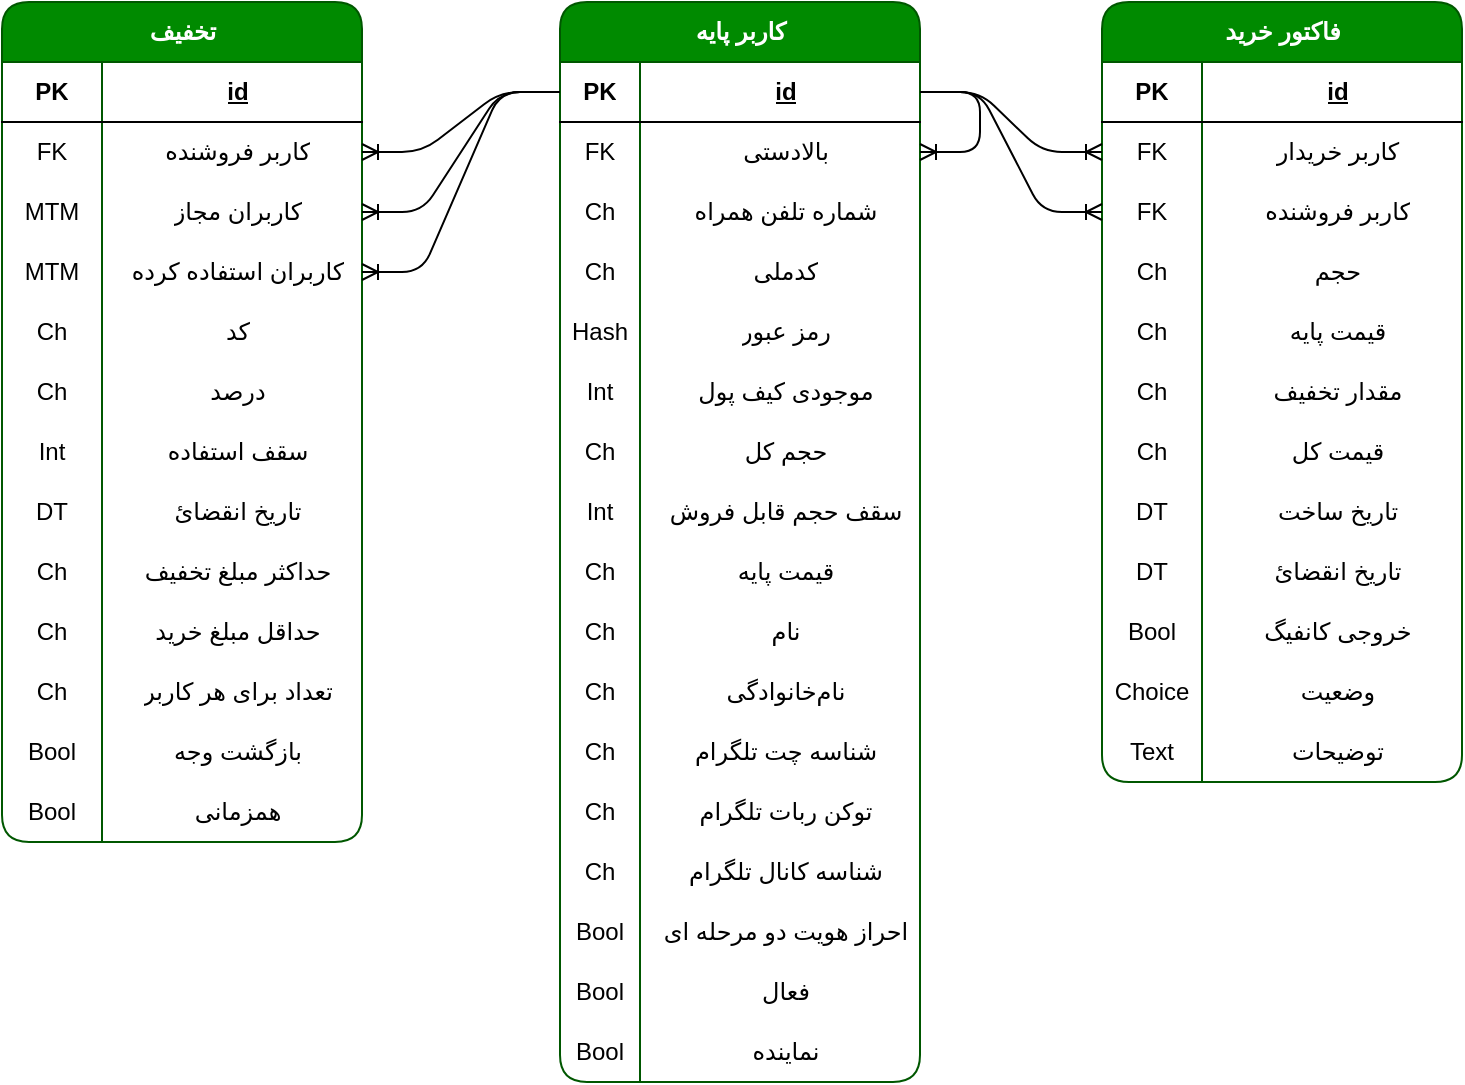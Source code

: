 <mxfile version="28.0.7">
  <diagram name="Page-1" id="xzFV79F4zB2x8VeSr9v8">
    <mxGraphModel dx="1426" dy="635" grid="1" gridSize="10" guides="1" tooltips="1" connect="1" arrows="1" fold="1" page="0" pageScale="1" pageWidth="827" pageHeight="1169" math="0" shadow="0">
      <root>
        <mxCell id="0" />
        <mxCell id="1" parent="0" />
        <mxCell id="6deg_MOWujxzGPfDcWwe-1" value="کاربر پایه" style="shape=table;startSize=30;container=1;collapsible=1;childLayout=tableLayout;fixedRows=1;rowLines=0;fontStyle=1;align=center;resizeLast=1;html=1;rounded=1;fillColor=#008a00;fontColor=#ffffff;strokeColor=#005700;swimlaneFillColor=default;" parent="1" vertex="1">
          <mxGeometry x="79" y="50" width="180" height="540" as="geometry" />
        </mxCell>
        <mxCell id="6deg_MOWujxzGPfDcWwe-2" value="" style="shape=tableRow;horizontal=0;startSize=0;swimlaneHead=0;swimlaneBody=0;fillColor=none;collapsible=0;dropTarget=0;points=[[0,0.5],[1,0.5]];portConstraint=eastwest;top=0;left=0;right=0;bottom=1;swimlaneFillColor=default;" parent="6deg_MOWujxzGPfDcWwe-1" vertex="1">
          <mxGeometry y="30" width="180" height="30" as="geometry" />
        </mxCell>
        <mxCell id="6deg_MOWujxzGPfDcWwe-3" value="PK" style="shape=partialRectangle;connectable=0;fillColor=none;top=0;left=0;bottom=0;right=0;fontStyle=1;overflow=hidden;whiteSpace=wrap;html=1;swimlaneFillColor=default;" parent="6deg_MOWujxzGPfDcWwe-2" vertex="1">
          <mxGeometry width="40" height="30" as="geometry">
            <mxRectangle width="40" height="30" as="alternateBounds" />
          </mxGeometry>
        </mxCell>
        <mxCell id="6deg_MOWujxzGPfDcWwe-4" value="id" style="shape=partialRectangle;connectable=0;fillColor=none;top=0;left=0;bottom=0;right=0;align=center;spacingLeft=6;fontStyle=5;overflow=hidden;whiteSpace=wrap;html=1;swimlaneFillColor=default;" parent="6deg_MOWujxzGPfDcWwe-2" vertex="1">
          <mxGeometry x="40" width="140" height="30" as="geometry">
            <mxRectangle width="140" height="30" as="alternateBounds" />
          </mxGeometry>
        </mxCell>
        <mxCell id="YhG-gfFXXCtol52dX9Sa-54" style="shape=tableRow;horizontal=0;startSize=0;swimlaneHead=0;swimlaneBody=0;fillColor=none;collapsible=0;dropTarget=0;points=[[0,0.5],[1,0.5]];portConstraint=eastwest;top=0;left=0;right=0;bottom=0;swimlaneFillColor=default;" vertex="1" parent="6deg_MOWujxzGPfDcWwe-1">
          <mxGeometry y="60" width="180" height="30" as="geometry" />
        </mxCell>
        <mxCell id="YhG-gfFXXCtol52dX9Sa-55" value="FK" style="shape=partialRectangle;connectable=0;fillColor=none;top=0;left=0;bottom=0;right=0;editable=1;overflow=hidden;whiteSpace=wrap;html=1;swimlaneFillColor=default;" vertex="1" parent="YhG-gfFXXCtol52dX9Sa-54">
          <mxGeometry width="40" height="30" as="geometry">
            <mxRectangle width="40" height="30" as="alternateBounds" />
          </mxGeometry>
        </mxCell>
        <mxCell id="YhG-gfFXXCtol52dX9Sa-56" value="بالادستی" style="shape=partialRectangle;connectable=0;fillColor=none;top=0;left=0;bottom=0;right=0;align=center;spacingLeft=6;overflow=hidden;whiteSpace=wrap;html=1;swimlaneFillColor=default;" vertex="1" parent="YhG-gfFXXCtol52dX9Sa-54">
          <mxGeometry x="40" width="140" height="30" as="geometry">
            <mxRectangle width="140" height="30" as="alternateBounds" />
          </mxGeometry>
        </mxCell>
        <mxCell id="6deg_MOWujxzGPfDcWwe-5" value="" style="shape=tableRow;horizontal=0;startSize=0;swimlaneHead=0;swimlaneBody=0;fillColor=none;collapsible=0;dropTarget=0;points=[[0,0.5],[1,0.5]];portConstraint=eastwest;top=0;left=0;right=0;bottom=0;swimlaneFillColor=default;" parent="6deg_MOWujxzGPfDcWwe-1" vertex="1">
          <mxGeometry y="90" width="180" height="30" as="geometry" />
        </mxCell>
        <mxCell id="6deg_MOWujxzGPfDcWwe-6" value="Ch" style="shape=partialRectangle;connectable=0;fillColor=none;top=0;left=0;bottom=0;right=0;editable=1;overflow=hidden;whiteSpace=wrap;html=1;swimlaneFillColor=default;" parent="6deg_MOWujxzGPfDcWwe-5" vertex="1">
          <mxGeometry width="40" height="30" as="geometry">
            <mxRectangle width="40" height="30" as="alternateBounds" />
          </mxGeometry>
        </mxCell>
        <mxCell id="6deg_MOWujxzGPfDcWwe-7" value="شماره تلفن همراه" style="shape=partialRectangle;connectable=0;fillColor=none;top=0;left=0;bottom=0;right=0;align=center;spacingLeft=6;overflow=hidden;whiteSpace=wrap;html=1;swimlaneFillColor=default;" parent="6deg_MOWujxzGPfDcWwe-5" vertex="1">
          <mxGeometry x="40" width="140" height="30" as="geometry">
            <mxRectangle width="140" height="30" as="alternateBounds" />
          </mxGeometry>
        </mxCell>
        <mxCell id="YhG-gfFXXCtol52dX9Sa-1" style="shape=tableRow;horizontal=0;startSize=0;swimlaneHead=0;swimlaneBody=0;fillColor=none;collapsible=0;dropTarget=0;points=[[0,0.5],[1,0.5]];portConstraint=eastwest;top=0;left=0;right=0;bottom=0;swimlaneFillColor=default;" vertex="1" parent="6deg_MOWujxzGPfDcWwe-1">
          <mxGeometry y="120" width="180" height="30" as="geometry" />
        </mxCell>
        <mxCell id="YhG-gfFXXCtol52dX9Sa-2" value="Ch" style="shape=partialRectangle;connectable=0;fillColor=none;top=0;left=0;bottom=0;right=0;editable=1;overflow=hidden;whiteSpace=wrap;html=1;swimlaneFillColor=default;" vertex="1" parent="YhG-gfFXXCtol52dX9Sa-1">
          <mxGeometry width="40" height="30" as="geometry">
            <mxRectangle width="40" height="30" as="alternateBounds" />
          </mxGeometry>
        </mxCell>
        <mxCell id="YhG-gfFXXCtol52dX9Sa-3" value="کدملی" style="shape=partialRectangle;connectable=0;fillColor=none;top=0;left=0;bottom=0;right=0;align=center;spacingLeft=6;overflow=hidden;whiteSpace=wrap;html=1;swimlaneFillColor=default;" vertex="1" parent="YhG-gfFXXCtol52dX9Sa-1">
          <mxGeometry x="40" width="140" height="30" as="geometry">
            <mxRectangle width="140" height="30" as="alternateBounds" />
          </mxGeometry>
        </mxCell>
        <mxCell id="6deg_MOWujxzGPfDcWwe-14" style="shape=tableRow;horizontal=0;startSize=0;swimlaneHead=0;swimlaneBody=0;fillColor=none;collapsible=0;dropTarget=0;points=[[0,0.5],[1,0.5]];portConstraint=eastwest;top=0;left=0;right=0;bottom=0;swimlaneFillColor=default;" parent="6deg_MOWujxzGPfDcWwe-1" vertex="1">
          <mxGeometry y="150" width="180" height="30" as="geometry" />
        </mxCell>
        <mxCell id="6deg_MOWujxzGPfDcWwe-15" value="Hash" style="shape=partialRectangle;connectable=0;fillColor=none;top=0;left=0;bottom=0;right=0;editable=1;overflow=hidden;whiteSpace=wrap;html=1;swimlaneFillColor=default;" parent="6deg_MOWujxzGPfDcWwe-14" vertex="1">
          <mxGeometry width="40" height="30" as="geometry">
            <mxRectangle width="40" height="30" as="alternateBounds" />
          </mxGeometry>
        </mxCell>
        <mxCell id="6deg_MOWujxzGPfDcWwe-16" value="رمز عبور" style="shape=partialRectangle;connectable=0;fillColor=none;top=0;left=0;bottom=0;right=0;align=center;spacingLeft=6;overflow=hidden;whiteSpace=wrap;html=1;swimlaneFillColor=default;" parent="6deg_MOWujxzGPfDcWwe-14" vertex="1">
          <mxGeometry x="40" width="140" height="30" as="geometry">
            <mxRectangle width="140" height="30" as="alternateBounds" />
          </mxGeometry>
        </mxCell>
        <mxCell id="YhG-gfFXXCtol52dX9Sa-67" style="shape=tableRow;horizontal=0;startSize=0;swimlaneHead=0;swimlaneBody=0;fillColor=none;collapsible=0;dropTarget=0;points=[[0,0.5],[1,0.5]];portConstraint=eastwest;top=0;left=0;right=0;bottom=0;swimlaneFillColor=default;" vertex="1" parent="6deg_MOWujxzGPfDcWwe-1">
          <mxGeometry y="180" width="180" height="30" as="geometry" />
        </mxCell>
        <mxCell id="YhG-gfFXXCtol52dX9Sa-68" value="Int" style="shape=partialRectangle;connectable=0;fillColor=none;top=0;left=0;bottom=0;right=0;editable=1;overflow=hidden;whiteSpace=wrap;html=1;swimlaneFillColor=default;" vertex="1" parent="YhG-gfFXXCtol52dX9Sa-67">
          <mxGeometry width="40" height="30" as="geometry">
            <mxRectangle width="40" height="30" as="alternateBounds" />
          </mxGeometry>
        </mxCell>
        <mxCell id="YhG-gfFXXCtol52dX9Sa-69" value="موجودی کیف پول" style="shape=partialRectangle;connectable=0;fillColor=none;top=0;left=0;bottom=0;right=0;align=center;spacingLeft=6;overflow=hidden;whiteSpace=wrap;html=1;swimlaneFillColor=default;" vertex="1" parent="YhG-gfFXXCtol52dX9Sa-67">
          <mxGeometry x="40" width="140" height="30" as="geometry">
            <mxRectangle width="140" height="30" as="alternateBounds" />
          </mxGeometry>
        </mxCell>
        <mxCell id="6deg_MOWujxzGPfDcWwe-17" style="shape=tableRow;horizontal=0;startSize=0;swimlaneHead=0;swimlaneBody=0;fillColor=none;collapsible=0;dropTarget=0;points=[[0,0.5],[1,0.5]];portConstraint=eastwest;top=0;left=0;right=0;bottom=0;swimlaneFillColor=default;" parent="6deg_MOWujxzGPfDcWwe-1" vertex="1">
          <mxGeometry y="210" width="180" height="30" as="geometry" />
        </mxCell>
        <mxCell id="6deg_MOWujxzGPfDcWwe-18" value="Ch" style="shape=partialRectangle;connectable=0;fillColor=none;top=0;left=0;bottom=0;right=0;editable=1;overflow=hidden;whiteSpace=wrap;html=1;swimlaneFillColor=default;" parent="6deg_MOWujxzGPfDcWwe-17" vertex="1">
          <mxGeometry width="40" height="30" as="geometry">
            <mxRectangle width="40" height="30" as="alternateBounds" />
          </mxGeometry>
        </mxCell>
        <mxCell id="6deg_MOWujxzGPfDcWwe-19" value="حجم کل" style="shape=partialRectangle;connectable=0;fillColor=none;top=0;left=0;bottom=0;right=0;align=center;spacingLeft=6;overflow=hidden;whiteSpace=wrap;html=1;swimlaneFillColor=default;" parent="6deg_MOWujxzGPfDcWwe-17" vertex="1">
          <mxGeometry x="40" width="140" height="30" as="geometry">
            <mxRectangle width="140" height="30" as="alternateBounds" />
          </mxGeometry>
        </mxCell>
        <mxCell id="6deg_MOWujxzGPfDcWwe-48" style="shape=tableRow;horizontal=0;startSize=0;swimlaneHead=0;swimlaneBody=0;fillColor=none;collapsible=0;dropTarget=0;points=[[0,0.5],[1,0.5]];portConstraint=eastwest;top=0;left=0;right=0;bottom=0;swimlaneFillColor=default;" parent="6deg_MOWujxzGPfDcWwe-1" vertex="1">
          <mxGeometry y="240" width="180" height="30" as="geometry" />
        </mxCell>
        <mxCell id="6deg_MOWujxzGPfDcWwe-49" value="Int" style="shape=partialRectangle;connectable=0;fillColor=none;top=0;left=0;bottom=0;right=0;editable=1;overflow=hidden;whiteSpace=wrap;html=1;swimlaneFillColor=default;" parent="6deg_MOWujxzGPfDcWwe-48" vertex="1">
          <mxGeometry width="40" height="30" as="geometry">
            <mxRectangle width="40" height="30" as="alternateBounds" />
          </mxGeometry>
        </mxCell>
        <mxCell id="6deg_MOWujxzGPfDcWwe-50" value="سقف حجم قابل فروش" style="shape=partialRectangle;connectable=0;fillColor=none;top=0;left=0;bottom=0;right=0;align=center;spacingLeft=6;overflow=hidden;whiteSpace=wrap;html=1;swimlaneFillColor=default;" parent="6deg_MOWujxzGPfDcWwe-48" vertex="1">
          <mxGeometry x="40" width="140" height="30" as="geometry">
            <mxRectangle width="140" height="30" as="alternateBounds" />
          </mxGeometry>
        </mxCell>
        <mxCell id="6deg_MOWujxzGPfDcWwe-60" style="shape=tableRow;horizontal=0;startSize=0;swimlaneHead=0;swimlaneBody=0;fillColor=none;collapsible=0;dropTarget=0;points=[[0,0.5],[1,0.5]];portConstraint=eastwest;top=0;left=0;right=0;bottom=0;swimlaneFillColor=default;" parent="6deg_MOWujxzGPfDcWwe-1" vertex="1">
          <mxGeometry y="270" width="180" height="30" as="geometry" />
        </mxCell>
        <mxCell id="6deg_MOWujxzGPfDcWwe-61" value="Ch" style="shape=partialRectangle;connectable=0;fillColor=none;top=0;left=0;bottom=0;right=0;editable=1;overflow=hidden;whiteSpace=wrap;html=1;swimlaneFillColor=default;" parent="6deg_MOWujxzGPfDcWwe-60" vertex="1">
          <mxGeometry width="40" height="30" as="geometry">
            <mxRectangle width="40" height="30" as="alternateBounds" />
          </mxGeometry>
        </mxCell>
        <mxCell id="6deg_MOWujxzGPfDcWwe-62" value="قیمت پایه" style="shape=partialRectangle;connectable=0;fillColor=none;top=0;left=0;bottom=0;right=0;align=center;spacingLeft=6;overflow=hidden;whiteSpace=wrap;html=1;swimlaneFillColor=default;" parent="6deg_MOWujxzGPfDcWwe-60" vertex="1">
          <mxGeometry x="40" width="140" height="30" as="geometry">
            <mxRectangle width="140" height="30" as="alternateBounds" />
          </mxGeometry>
        </mxCell>
        <mxCell id="6deg_MOWujxzGPfDcWwe-8" value="" style="shape=tableRow;horizontal=0;startSize=0;swimlaneHead=0;swimlaneBody=0;fillColor=none;collapsible=0;dropTarget=0;points=[[0,0.5],[1,0.5]];portConstraint=eastwest;top=0;left=0;right=0;bottom=0;swimlaneFillColor=default;" parent="6deg_MOWujxzGPfDcWwe-1" vertex="1">
          <mxGeometry y="300" width="180" height="30" as="geometry" />
        </mxCell>
        <mxCell id="6deg_MOWujxzGPfDcWwe-9" value="Ch" style="shape=partialRectangle;connectable=0;fillColor=none;top=0;left=0;bottom=0;right=0;editable=1;overflow=hidden;whiteSpace=wrap;html=1;swimlaneFillColor=default;" parent="6deg_MOWujxzGPfDcWwe-8" vertex="1">
          <mxGeometry width="40" height="30" as="geometry">
            <mxRectangle width="40" height="30" as="alternateBounds" />
          </mxGeometry>
        </mxCell>
        <mxCell id="6deg_MOWujxzGPfDcWwe-10" value="نام" style="shape=partialRectangle;connectable=0;fillColor=none;top=0;left=0;bottom=0;right=0;align=center;spacingLeft=6;overflow=hidden;whiteSpace=wrap;html=1;swimlaneFillColor=default;" parent="6deg_MOWujxzGPfDcWwe-8" vertex="1">
          <mxGeometry x="40" width="140" height="30" as="geometry">
            <mxRectangle width="140" height="30" as="alternateBounds" />
          </mxGeometry>
        </mxCell>
        <mxCell id="6deg_MOWujxzGPfDcWwe-11" value="" style="shape=tableRow;horizontal=0;startSize=0;swimlaneHead=0;swimlaneBody=0;fillColor=none;collapsible=0;dropTarget=0;points=[[0,0.5],[1,0.5]];portConstraint=eastwest;top=0;left=0;right=0;bottom=0;swimlaneFillColor=default;" parent="6deg_MOWujxzGPfDcWwe-1" vertex="1">
          <mxGeometry y="330" width="180" height="30" as="geometry" />
        </mxCell>
        <mxCell id="6deg_MOWujxzGPfDcWwe-12" value="Ch" style="shape=partialRectangle;connectable=0;fillColor=none;top=0;left=0;bottom=0;right=0;editable=1;overflow=hidden;whiteSpace=wrap;html=1;swimlaneFillColor=default;" parent="6deg_MOWujxzGPfDcWwe-11" vertex="1">
          <mxGeometry width="40" height="30" as="geometry">
            <mxRectangle width="40" height="30" as="alternateBounds" />
          </mxGeometry>
        </mxCell>
        <mxCell id="6deg_MOWujxzGPfDcWwe-13" value="نام‌خانوادگی" style="shape=partialRectangle;connectable=0;fillColor=none;top=0;left=0;bottom=0;right=0;align=center;spacingLeft=6;overflow=hidden;whiteSpace=wrap;html=1;swimlaneFillColor=default;" parent="6deg_MOWujxzGPfDcWwe-11" vertex="1">
          <mxGeometry x="40" width="140" height="30" as="geometry">
            <mxRectangle width="140" height="30" as="alternateBounds" />
          </mxGeometry>
        </mxCell>
        <mxCell id="dNCSWedSBcBqh3OCBoD7-1" style="shape=tableRow;horizontal=0;startSize=0;swimlaneHead=0;swimlaneBody=0;fillColor=none;collapsible=0;dropTarget=0;points=[[0,0.5],[1,0.5]];portConstraint=eastwest;top=0;left=0;right=0;bottom=0;swimlaneFillColor=default;" parent="6deg_MOWujxzGPfDcWwe-1" vertex="1">
          <mxGeometry y="360" width="180" height="30" as="geometry" />
        </mxCell>
        <mxCell id="dNCSWedSBcBqh3OCBoD7-2" value="Ch" style="shape=partialRectangle;connectable=0;fillColor=none;top=0;left=0;bottom=0;right=0;editable=1;overflow=hidden;whiteSpace=wrap;html=1;swimlaneFillColor=default;" parent="dNCSWedSBcBqh3OCBoD7-1" vertex="1">
          <mxGeometry width="40" height="30" as="geometry">
            <mxRectangle width="40" height="30" as="alternateBounds" />
          </mxGeometry>
        </mxCell>
        <mxCell id="dNCSWedSBcBqh3OCBoD7-3" value="شناسه چت تلگرام" style="shape=partialRectangle;connectable=0;fillColor=none;top=0;left=0;bottom=0;right=0;align=center;spacingLeft=6;overflow=hidden;whiteSpace=wrap;html=1;swimlaneFillColor=default;" parent="dNCSWedSBcBqh3OCBoD7-1" vertex="1">
          <mxGeometry x="40" width="140" height="30" as="geometry">
            <mxRectangle width="140" height="30" as="alternateBounds" />
          </mxGeometry>
        </mxCell>
        <mxCell id="dNCSWedSBcBqh3OCBoD7-4" style="shape=tableRow;horizontal=0;startSize=0;swimlaneHead=0;swimlaneBody=0;fillColor=none;collapsible=0;dropTarget=0;points=[[0,0.5],[1,0.5]];portConstraint=eastwest;top=0;left=0;right=0;bottom=0;swimlaneFillColor=default;" parent="6deg_MOWujxzGPfDcWwe-1" vertex="1">
          <mxGeometry y="390" width="180" height="30" as="geometry" />
        </mxCell>
        <mxCell id="dNCSWedSBcBqh3OCBoD7-5" value="Ch" style="shape=partialRectangle;connectable=0;fillColor=none;top=0;left=0;bottom=0;right=0;editable=1;overflow=hidden;whiteSpace=wrap;html=1;swimlaneFillColor=default;" parent="dNCSWedSBcBqh3OCBoD7-4" vertex="1">
          <mxGeometry width="40" height="30" as="geometry">
            <mxRectangle width="40" height="30" as="alternateBounds" />
          </mxGeometry>
        </mxCell>
        <mxCell id="dNCSWedSBcBqh3OCBoD7-6" value="توکن ربات تلگرام" style="shape=partialRectangle;connectable=0;fillColor=none;top=0;left=0;bottom=0;right=0;align=center;spacingLeft=6;overflow=hidden;whiteSpace=wrap;html=1;swimlaneFillColor=default;" parent="dNCSWedSBcBqh3OCBoD7-4" vertex="1">
          <mxGeometry x="40" width="140" height="30" as="geometry">
            <mxRectangle width="140" height="30" as="alternateBounds" />
          </mxGeometry>
        </mxCell>
        <mxCell id="YhG-gfFXXCtol52dX9Sa-125" style="shape=tableRow;horizontal=0;startSize=0;swimlaneHead=0;swimlaneBody=0;fillColor=none;collapsible=0;dropTarget=0;points=[[0,0.5],[1,0.5]];portConstraint=eastwest;top=0;left=0;right=0;bottom=0;swimlaneFillColor=default;" vertex="1" parent="6deg_MOWujxzGPfDcWwe-1">
          <mxGeometry y="420" width="180" height="30" as="geometry" />
        </mxCell>
        <mxCell id="YhG-gfFXXCtol52dX9Sa-126" value="Ch" style="shape=partialRectangle;connectable=0;fillColor=none;top=0;left=0;bottom=0;right=0;editable=1;overflow=hidden;whiteSpace=wrap;html=1;swimlaneFillColor=default;" vertex="1" parent="YhG-gfFXXCtol52dX9Sa-125">
          <mxGeometry width="40" height="30" as="geometry">
            <mxRectangle width="40" height="30" as="alternateBounds" />
          </mxGeometry>
        </mxCell>
        <mxCell id="YhG-gfFXXCtol52dX9Sa-127" value="شناسه کانال تلگرام" style="shape=partialRectangle;connectable=0;fillColor=none;top=0;left=0;bottom=0;right=0;align=center;spacingLeft=6;overflow=hidden;whiteSpace=wrap;html=1;swimlaneFillColor=default;" vertex="1" parent="YhG-gfFXXCtol52dX9Sa-125">
          <mxGeometry x="40" width="140" height="30" as="geometry">
            <mxRectangle width="140" height="30" as="alternateBounds" />
          </mxGeometry>
        </mxCell>
        <mxCell id="YhG-gfFXXCtol52dX9Sa-119" style="shape=tableRow;horizontal=0;startSize=0;swimlaneHead=0;swimlaneBody=0;fillColor=none;collapsible=0;dropTarget=0;points=[[0,0.5],[1,0.5]];portConstraint=eastwest;top=0;left=0;right=0;bottom=0;swimlaneFillColor=default;" vertex="1" parent="6deg_MOWujxzGPfDcWwe-1">
          <mxGeometry y="450" width="180" height="30" as="geometry" />
        </mxCell>
        <mxCell id="YhG-gfFXXCtol52dX9Sa-120" value="Bool" style="shape=partialRectangle;connectable=0;fillColor=none;top=0;left=0;bottom=0;right=0;editable=1;overflow=hidden;whiteSpace=wrap;html=1;swimlaneFillColor=default;" vertex="1" parent="YhG-gfFXXCtol52dX9Sa-119">
          <mxGeometry width="40" height="30" as="geometry">
            <mxRectangle width="40" height="30" as="alternateBounds" />
          </mxGeometry>
        </mxCell>
        <mxCell id="YhG-gfFXXCtol52dX9Sa-121" value="احراز هویت دو مرحله ای" style="shape=partialRectangle;connectable=0;fillColor=none;top=0;left=0;bottom=0;right=0;align=center;spacingLeft=6;overflow=hidden;whiteSpace=wrap;html=1;swimlaneFillColor=default;" vertex="1" parent="YhG-gfFXXCtol52dX9Sa-119">
          <mxGeometry x="40" width="140" height="30" as="geometry">
            <mxRectangle width="140" height="30" as="alternateBounds" />
          </mxGeometry>
        </mxCell>
        <mxCell id="6deg_MOWujxzGPfDcWwe-54" style="shape=tableRow;horizontal=0;startSize=0;swimlaneHead=0;swimlaneBody=0;fillColor=none;collapsible=0;dropTarget=0;points=[[0,0.5],[1,0.5]];portConstraint=eastwest;top=0;left=0;right=0;bottom=0;swimlaneFillColor=default;" parent="6deg_MOWujxzGPfDcWwe-1" vertex="1">
          <mxGeometry y="480" width="180" height="30" as="geometry" />
        </mxCell>
        <mxCell id="6deg_MOWujxzGPfDcWwe-55" value="Bool" style="shape=partialRectangle;connectable=0;fillColor=none;top=0;left=0;bottom=0;right=0;editable=1;overflow=hidden;whiteSpace=wrap;html=1;swimlaneFillColor=default;" parent="6deg_MOWujxzGPfDcWwe-54" vertex="1">
          <mxGeometry width="40" height="30" as="geometry">
            <mxRectangle width="40" height="30" as="alternateBounds" />
          </mxGeometry>
        </mxCell>
        <mxCell id="6deg_MOWujxzGPfDcWwe-56" value="فعال" style="shape=partialRectangle;connectable=0;fillColor=none;top=0;left=0;bottom=0;right=0;align=center;spacingLeft=6;overflow=hidden;whiteSpace=wrap;html=1;swimlaneFillColor=default;" parent="6deg_MOWujxzGPfDcWwe-54" vertex="1">
          <mxGeometry x="40" width="140" height="30" as="geometry">
            <mxRectangle width="140" height="30" as="alternateBounds" />
          </mxGeometry>
        </mxCell>
        <mxCell id="6deg_MOWujxzGPfDcWwe-20" style="shape=tableRow;horizontal=0;startSize=0;swimlaneHead=0;swimlaneBody=0;fillColor=none;collapsible=0;dropTarget=0;points=[[0,0.5],[1,0.5]];portConstraint=eastwest;top=0;left=0;right=0;bottom=0;swimlaneFillColor=default;" parent="6deg_MOWujxzGPfDcWwe-1" vertex="1">
          <mxGeometry y="510" width="180" height="30" as="geometry" />
        </mxCell>
        <mxCell id="6deg_MOWujxzGPfDcWwe-21" value="Bool" style="shape=partialRectangle;connectable=0;fillColor=none;top=0;left=0;bottom=0;right=0;editable=1;overflow=hidden;whiteSpace=wrap;html=1;swimlaneFillColor=default;" parent="6deg_MOWujxzGPfDcWwe-20" vertex="1">
          <mxGeometry width="40" height="30" as="geometry">
            <mxRectangle width="40" height="30" as="alternateBounds" />
          </mxGeometry>
        </mxCell>
        <mxCell id="6deg_MOWujxzGPfDcWwe-22" value="نماینده" style="shape=partialRectangle;connectable=0;fillColor=none;top=0;left=0;bottom=0;right=0;align=center;spacingLeft=6;overflow=hidden;whiteSpace=wrap;html=1;swimlaneFillColor=default;" parent="6deg_MOWujxzGPfDcWwe-20" vertex="1">
          <mxGeometry x="40" width="140" height="30" as="geometry">
            <mxRectangle width="140" height="30" as="alternateBounds" />
          </mxGeometry>
        </mxCell>
        <mxCell id="YhG-gfFXXCtol52dX9Sa-57" value="" style="edgeStyle=entityRelationEdgeStyle;fontSize=12;html=1;endArrow=ERoneToMany;rounded=1;curved=0;" edge="1" parent="6deg_MOWujxzGPfDcWwe-1" source="6deg_MOWujxzGPfDcWwe-2" target="YhG-gfFXXCtol52dX9Sa-54">
          <mxGeometry width="100" height="100" relative="1" as="geometry">
            <mxPoint x="-229" y="90" as="sourcePoint" />
            <mxPoint x="-109" y="50" as="targetPoint" />
            <Array as="points">
              <mxPoint x="-69" y="130" />
            </Array>
          </mxGeometry>
        </mxCell>
        <mxCell id="6deg_MOWujxzGPfDcWwe-26" value="فاکتور خرید" style="shape=table;startSize=30;container=1;collapsible=1;childLayout=tableLayout;fixedRows=1;rowLines=0;fontStyle=1;align=center;resizeLast=1;html=1;rounded=1;fillColor=#008a00;fontColor=#ffffff;strokeColor=#005700;swimlaneFillColor=default;" parent="1" vertex="1">
          <mxGeometry x="350" y="50" width="180" height="390" as="geometry" />
        </mxCell>
        <mxCell id="6deg_MOWujxzGPfDcWwe-27" value="" style="shape=tableRow;horizontal=0;startSize=0;swimlaneHead=0;swimlaneBody=0;fillColor=none;collapsible=0;dropTarget=0;points=[[0,0.5],[1,0.5]];portConstraint=eastwest;top=0;left=0;right=0;bottom=1;swimlaneFillColor=default;" parent="6deg_MOWujxzGPfDcWwe-26" vertex="1">
          <mxGeometry y="30" width="180" height="30" as="geometry" />
        </mxCell>
        <mxCell id="6deg_MOWujxzGPfDcWwe-28" value="PK" style="shape=partialRectangle;connectable=0;fillColor=none;top=0;left=0;bottom=0;right=0;fontStyle=1;overflow=hidden;whiteSpace=wrap;html=1;swimlaneFillColor=default;" parent="6deg_MOWujxzGPfDcWwe-27" vertex="1">
          <mxGeometry width="50" height="30" as="geometry">
            <mxRectangle width="50" height="30" as="alternateBounds" />
          </mxGeometry>
        </mxCell>
        <mxCell id="6deg_MOWujxzGPfDcWwe-29" value="id" style="shape=partialRectangle;connectable=0;fillColor=none;top=0;left=0;bottom=0;right=0;align=center;spacingLeft=6;fontStyle=5;overflow=hidden;whiteSpace=wrap;html=1;swimlaneFillColor=default;" parent="6deg_MOWujxzGPfDcWwe-27" vertex="1">
          <mxGeometry x="50" width="130" height="30" as="geometry">
            <mxRectangle width="130" height="30" as="alternateBounds" />
          </mxGeometry>
        </mxCell>
        <mxCell id="6deg_MOWujxzGPfDcWwe-63" style="shape=tableRow;horizontal=0;startSize=0;swimlaneHead=0;swimlaneBody=0;fillColor=none;collapsible=0;dropTarget=0;points=[[0,0.5],[1,0.5]];portConstraint=eastwest;top=0;left=0;right=0;bottom=0;swimlaneFillColor=default;" parent="6deg_MOWujxzGPfDcWwe-26" vertex="1">
          <mxGeometry y="60" width="180" height="30" as="geometry" />
        </mxCell>
        <mxCell id="6deg_MOWujxzGPfDcWwe-64" value="FK" style="shape=partialRectangle;connectable=0;fillColor=none;top=0;left=0;bottom=0;right=0;editable=1;overflow=hidden;whiteSpace=wrap;html=1;swimlaneFillColor=default;" parent="6deg_MOWujxzGPfDcWwe-63" vertex="1">
          <mxGeometry width="50" height="30" as="geometry">
            <mxRectangle width="50" height="30" as="alternateBounds" />
          </mxGeometry>
        </mxCell>
        <mxCell id="6deg_MOWujxzGPfDcWwe-65" value="کاربر خریدار" style="shape=partialRectangle;connectable=0;fillColor=none;top=0;left=0;bottom=0;right=0;align=center;spacingLeft=6;overflow=hidden;whiteSpace=wrap;html=1;swimlaneFillColor=default;" parent="6deg_MOWujxzGPfDcWwe-63" vertex="1">
          <mxGeometry x="50" width="130" height="30" as="geometry">
            <mxRectangle width="130" height="30" as="alternateBounds" />
          </mxGeometry>
        </mxCell>
        <mxCell id="6deg_MOWujxzGPfDcWwe-66" style="shape=tableRow;horizontal=0;startSize=0;swimlaneHead=0;swimlaneBody=0;fillColor=none;collapsible=0;dropTarget=0;points=[[0,0.5],[1,0.5]];portConstraint=eastwest;top=0;left=0;right=0;bottom=0;swimlaneFillColor=default;" parent="6deg_MOWujxzGPfDcWwe-26" vertex="1">
          <mxGeometry y="90" width="180" height="30" as="geometry" />
        </mxCell>
        <mxCell id="6deg_MOWujxzGPfDcWwe-67" value="FK" style="shape=partialRectangle;connectable=0;fillColor=none;top=0;left=0;bottom=0;right=0;editable=1;overflow=hidden;whiteSpace=wrap;html=1;swimlaneFillColor=default;" parent="6deg_MOWujxzGPfDcWwe-66" vertex="1">
          <mxGeometry width="50" height="30" as="geometry">
            <mxRectangle width="50" height="30" as="alternateBounds" />
          </mxGeometry>
        </mxCell>
        <mxCell id="6deg_MOWujxzGPfDcWwe-68" value="کاربر فروشنده" style="shape=partialRectangle;connectable=0;fillColor=none;top=0;left=0;bottom=0;right=0;align=center;spacingLeft=6;overflow=hidden;whiteSpace=wrap;html=1;swimlaneFillColor=default;" parent="6deg_MOWujxzGPfDcWwe-66" vertex="1">
          <mxGeometry x="50" width="130" height="30" as="geometry">
            <mxRectangle width="130" height="30" as="alternateBounds" />
          </mxGeometry>
        </mxCell>
        <mxCell id="6deg_MOWujxzGPfDcWwe-36" value="" style="shape=tableRow;horizontal=0;startSize=0;swimlaneHead=0;swimlaneBody=0;fillColor=none;collapsible=0;dropTarget=0;points=[[0,0.5],[1,0.5]];portConstraint=eastwest;top=0;left=0;right=0;bottom=0;swimlaneFillColor=default;" parent="6deg_MOWujxzGPfDcWwe-26" vertex="1">
          <mxGeometry y="120" width="180" height="30" as="geometry" />
        </mxCell>
        <mxCell id="6deg_MOWujxzGPfDcWwe-37" value="Ch" style="shape=partialRectangle;connectable=0;fillColor=none;top=0;left=0;bottom=0;right=0;editable=1;overflow=hidden;whiteSpace=wrap;html=1;swimlaneFillColor=default;" parent="6deg_MOWujxzGPfDcWwe-36" vertex="1">
          <mxGeometry width="50" height="30" as="geometry">
            <mxRectangle width="50" height="30" as="alternateBounds" />
          </mxGeometry>
        </mxCell>
        <mxCell id="6deg_MOWujxzGPfDcWwe-38" value="حجم" style="shape=partialRectangle;connectable=0;fillColor=none;top=0;left=0;bottom=0;right=0;align=center;spacingLeft=6;overflow=hidden;whiteSpace=wrap;html=1;swimlaneFillColor=default;" parent="6deg_MOWujxzGPfDcWwe-36" vertex="1">
          <mxGeometry x="50" width="130" height="30" as="geometry">
            <mxRectangle width="130" height="30" as="alternateBounds" />
          </mxGeometry>
        </mxCell>
        <mxCell id="6deg_MOWujxzGPfDcWwe-45" style="shape=tableRow;horizontal=0;startSize=0;swimlaneHead=0;swimlaneBody=0;fillColor=none;collapsible=0;dropTarget=0;points=[[0,0.5],[1,0.5]];portConstraint=eastwest;top=0;left=0;right=0;bottom=0;swimlaneFillColor=default;" parent="6deg_MOWujxzGPfDcWwe-26" vertex="1">
          <mxGeometry y="150" width="180" height="30" as="geometry" />
        </mxCell>
        <mxCell id="6deg_MOWujxzGPfDcWwe-46" value="Ch" style="shape=partialRectangle;connectable=0;fillColor=none;top=0;left=0;bottom=0;right=0;editable=1;overflow=hidden;whiteSpace=wrap;html=1;swimlaneFillColor=default;" parent="6deg_MOWujxzGPfDcWwe-45" vertex="1">
          <mxGeometry width="50" height="30" as="geometry">
            <mxRectangle width="50" height="30" as="alternateBounds" />
          </mxGeometry>
        </mxCell>
        <mxCell id="6deg_MOWujxzGPfDcWwe-47" value="قیمت پایه" style="shape=partialRectangle;connectable=0;fillColor=none;top=0;left=0;bottom=0;right=0;align=center;spacingLeft=6;overflow=hidden;whiteSpace=wrap;html=1;swimlaneFillColor=default;" parent="6deg_MOWujxzGPfDcWwe-45" vertex="1">
          <mxGeometry x="50" width="130" height="30" as="geometry">
            <mxRectangle width="130" height="30" as="alternateBounds" />
          </mxGeometry>
        </mxCell>
        <mxCell id="YhG-gfFXXCtol52dX9Sa-104" style="shape=tableRow;horizontal=0;startSize=0;swimlaneHead=0;swimlaneBody=0;fillColor=none;collapsible=0;dropTarget=0;points=[[0,0.5],[1,0.5]];portConstraint=eastwest;top=0;left=0;right=0;bottom=0;swimlaneFillColor=default;" vertex="1" parent="6deg_MOWujxzGPfDcWwe-26">
          <mxGeometry y="180" width="180" height="30" as="geometry" />
        </mxCell>
        <mxCell id="YhG-gfFXXCtol52dX9Sa-105" value="Ch" style="shape=partialRectangle;connectable=0;fillColor=none;top=0;left=0;bottom=0;right=0;editable=1;overflow=hidden;whiteSpace=wrap;html=1;swimlaneFillColor=default;" vertex="1" parent="YhG-gfFXXCtol52dX9Sa-104">
          <mxGeometry width="50" height="30" as="geometry">
            <mxRectangle width="50" height="30" as="alternateBounds" />
          </mxGeometry>
        </mxCell>
        <mxCell id="YhG-gfFXXCtol52dX9Sa-106" value="مقدار تخفیف" style="shape=partialRectangle;connectable=0;fillColor=none;top=0;left=0;bottom=0;right=0;align=center;spacingLeft=6;overflow=hidden;whiteSpace=wrap;html=1;swimlaneFillColor=default;" vertex="1" parent="YhG-gfFXXCtol52dX9Sa-104">
          <mxGeometry x="50" width="130" height="30" as="geometry">
            <mxRectangle width="130" height="30" as="alternateBounds" />
          </mxGeometry>
        </mxCell>
        <mxCell id="6deg_MOWujxzGPfDcWwe-39" style="shape=tableRow;horizontal=0;startSize=0;swimlaneHead=0;swimlaneBody=0;fillColor=none;collapsible=0;dropTarget=0;points=[[0,0.5],[1,0.5]];portConstraint=eastwest;top=0;left=0;right=0;bottom=0;swimlaneFillColor=default;" parent="6deg_MOWujxzGPfDcWwe-26" vertex="1">
          <mxGeometry y="210" width="180" height="30" as="geometry" />
        </mxCell>
        <mxCell id="6deg_MOWujxzGPfDcWwe-40" value="Ch" style="shape=partialRectangle;connectable=0;fillColor=none;top=0;left=0;bottom=0;right=0;editable=1;overflow=hidden;whiteSpace=wrap;html=1;swimlaneFillColor=default;" parent="6deg_MOWujxzGPfDcWwe-39" vertex="1">
          <mxGeometry width="50" height="30" as="geometry">
            <mxRectangle width="50" height="30" as="alternateBounds" />
          </mxGeometry>
        </mxCell>
        <mxCell id="6deg_MOWujxzGPfDcWwe-41" value="قیمت کل" style="shape=partialRectangle;connectable=0;fillColor=none;top=0;left=0;bottom=0;right=0;align=center;spacingLeft=6;overflow=hidden;whiteSpace=wrap;html=1;swimlaneFillColor=default;" parent="6deg_MOWujxzGPfDcWwe-39" vertex="1">
          <mxGeometry x="50" width="130" height="30" as="geometry">
            <mxRectangle width="130" height="30" as="alternateBounds" />
          </mxGeometry>
        </mxCell>
        <mxCell id="6deg_MOWujxzGPfDcWwe-30" value="" style="shape=tableRow;horizontal=0;startSize=0;swimlaneHead=0;swimlaneBody=0;fillColor=none;collapsible=0;dropTarget=0;points=[[0,0.5],[1,0.5]];portConstraint=eastwest;top=0;left=0;right=0;bottom=0;swimlaneFillColor=default;" parent="6deg_MOWujxzGPfDcWwe-26" vertex="1">
          <mxGeometry y="240" width="180" height="30" as="geometry" />
        </mxCell>
        <mxCell id="6deg_MOWujxzGPfDcWwe-31" value="DT" style="shape=partialRectangle;connectable=0;fillColor=none;top=0;left=0;bottom=0;right=0;editable=1;overflow=hidden;whiteSpace=wrap;html=1;swimlaneFillColor=default;" parent="6deg_MOWujxzGPfDcWwe-30" vertex="1">
          <mxGeometry width="50" height="30" as="geometry">
            <mxRectangle width="50" height="30" as="alternateBounds" />
          </mxGeometry>
        </mxCell>
        <mxCell id="6deg_MOWujxzGPfDcWwe-32" value="تاریخ ساخت" style="shape=partialRectangle;connectable=0;fillColor=none;top=0;left=0;bottom=0;right=0;align=center;spacingLeft=6;overflow=hidden;whiteSpace=wrap;html=1;swimlaneFillColor=default;" parent="6deg_MOWujxzGPfDcWwe-30" vertex="1">
          <mxGeometry x="50" width="130" height="30" as="geometry">
            <mxRectangle width="130" height="30" as="alternateBounds" />
          </mxGeometry>
        </mxCell>
        <mxCell id="YhG-gfFXXCtol52dX9Sa-58" style="shape=tableRow;horizontal=0;startSize=0;swimlaneHead=0;swimlaneBody=0;fillColor=none;collapsible=0;dropTarget=0;points=[[0,0.5],[1,0.5]];portConstraint=eastwest;top=0;left=0;right=0;bottom=0;swimlaneFillColor=default;" vertex="1" parent="6deg_MOWujxzGPfDcWwe-26">
          <mxGeometry y="270" width="180" height="30" as="geometry" />
        </mxCell>
        <mxCell id="YhG-gfFXXCtol52dX9Sa-59" value="DT" style="shape=partialRectangle;connectable=0;fillColor=none;top=0;left=0;bottom=0;right=0;editable=1;overflow=hidden;whiteSpace=wrap;html=1;swimlaneFillColor=default;" vertex="1" parent="YhG-gfFXXCtol52dX9Sa-58">
          <mxGeometry width="50" height="30" as="geometry">
            <mxRectangle width="50" height="30" as="alternateBounds" />
          </mxGeometry>
        </mxCell>
        <mxCell id="YhG-gfFXXCtol52dX9Sa-60" value="تاریخ انقضائ" style="shape=partialRectangle;connectable=0;fillColor=none;top=0;left=0;bottom=0;right=0;align=center;spacingLeft=6;overflow=hidden;whiteSpace=wrap;html=1;swimlaneFillColor=default;" vertex="1" parent="YhG-gfFXXCtol52dX9Sa-58">
          <mxGeometry x="50" width="130" height="30" as="geometry">
            <mxRectangle width="130" height="30" as="alternateBounds" />
          </mxGeometry>
        </mxCell>
        <mxCell id="YhG-gfFXXCtol52dX9Sa-61" style="shape=tableRow;horizontal=0;startSize=0;swimlaneHead=0;swimlaneBody=0;fillColor=none;collapsible=0;dropTarget=0;points=[[0,0.5],[1,0.5]];portConstraint=eastwest;top=0;left=0;right=0;bottom=0;swimlaneFillColor=default;" vertex="1" parent="6deg_MOWujxzGPfDcWwe-26">
          <mxGeometry y="300" width="180" height="30" as="geometry" />
        </mxCell>
        <mxCell id="YhG-gfFXXCtol52dX9Sa-62" value="Bool" style="shape=partialRectangle;connectable=0;fillColor=none;top=0;left=0;bottom=0;right=0;editable=1;overflow=hidden;whiteSpace=wrap;html=1;swimlaneFillColor=default;" vertex="1" parent="YhG-gfFXXCtol52dX9Sa-61">
          <mxGeometry width="50" height="30" as="geometry">
            <mxRectangle width="50" height="30" as="alternateBounds" />
          </mxGeometry>
        </mxCell>
        <mxCell id="YhG-gfFXXCtol52dX9Sa-63" value="خروجی کانفیگ" style="shape=partialRectangle;connectable=0;fillColor=none;top=0;left=0;bottom=0;right=0;align=center;spacingLeft=6;overflow=hidden;whiteSpace=wrap;html=1;swimlaneFillColor=default;" vertex="1" parent="YhG-gfFXXCtol52dX9Sa-61">
          <mxGeometry x="50" width="130" height="30" as="geometry">
            <mxRectangle width="130" height="30" as="alternateBounds" />
          </mxGeometry>
        </mxCell>
        <mxCell id="YhG-gfFXXCtol52dX9Sa-64" style="shape=tableRow;horizontal=0;startSize=0;swimlaneHead=0;swimlaneBody=0;fillColor=none;collapsible=0;dropTarget=0;points=[[0,0.5],[1,0.5]];portConstraint=eastwest;top=0;left=0;right=0;bottom=0;swimlaneFillColor=default;" vertex="1" parent="6deg_MOWujxzGPfDcWwe-26">
          <mxGeometry y="330" width="180" height="30" as="geometry" />
        </mxCell>
        <mxCell id="YhG-gfFXXCtol52dX9Sa-65" value="Choice" style="shape=partialRectangle;connectable=0;fillColor=none;top=0;left=0;bottom=0;right=0;editable=1;overflow=hidden;whiteSpace=wrap;html=1;swimlaneFillColor=default;" vertex="1" parent="YhG-gfFXXCtol52dX9Sa-64">
          <mxGeometry width="50" height="30" as="geometry">
            <mxRectangle width="50" height="30" as="alternateBounds" />
          </mxGeometry>
        </mxCell>
        <mxCell id="YhG-gfFXXCtol52dX9Sa-66" value="وضعیت" style="shape=partialRectangle;connectable=0;fillColor=none;top=0;left=0;bottom=0;right=0;align=center;spacingLeft=6;overflow=hidden;whiteSpace=wrap;html=1;swimlaneFillColor=default;" vertex="1" parent="YhG-gfFXXCtol52dX9Sa-64">
          <mxGeometry x="50" width="130" height="30" as="geometry">
            <mxRectangle width="130" height="30" as="alternateBounds" />
          </mxGeometry>
        </mxCell>
        <mxCell id="YhG-gfFXXCtol52dX9Sa-122" style="shape=tableRow;horizontal=0;startSize=0;swimlaneHead=0;swimlaneBody=0;fillColor=none;collapsible=0;dropTarget=0;points=[[0,0.5],[1,0.5]];portConstraint=eastwest;top=0;left=0;right=0;bottom=0;swimlaneFillColor=default;" vertex="1" parent="6deg_MOWujxzGPfDcWwe-26">
          <mxGeometry y="360" width="180" height="30" as="geometry" />
        </mxCell>
        <mxCell id="YhG-gfFXXCtol52dX9Sa-123" value="Text" style="shape=partialRectangle;connectable=0;fillColor=none;top=0;left=0;bottom=0;right=0;editable=1;overflow=hidden;whiteSpace=wrap;html=1;swimlaneFillColor=default;" vertex="1" parent="YhG-gfFXXCtol52dX9Sa-122">
          <mxGeometry width="50" height="30" as="geometry">
            <mxRectangle width="50" height="30" as="alternateBounds" />
          </mxGeometry>
        </mxCell>
        <mxCell id="YhG-gfFXXCtol52dX9Sa-124" value="توضیحات" style="shape=partialRectangle;connectable=0;fillColor=none;top=0;left=0;bottom=0;right=0;align=center;spacingLeft=6;overflow=hidden;whiteSpace=wrap;html=1;swimlaneFillColor=default;" vertex="1" parent="YhG-gfFXXCtol52dX9Sa-122">
          <mxGeometry x="50" width="130" height="30" as="geometry">
            <mxRectangle width="130" height="30" as="alternateBounds" />
          </mxGeometry>
        </mxCell>
        <mxCell id="6deg_MOWujxzGPfDcWwe-69" value="" style="edgeStyle=entityRelationEdgeStyle;fontSize=12;html=1;endArrow=ERoneToMany;rounded=1;curved=0;" parent="1" source="6deg_MOWujxzGPfDcWwe-2" target="6deg_MOWujxzGPfDcWwe-63" edge="1">
          <mxGeometry width="100" height="100" relative="1" as="geometry">
            <mxPoint x="220" y="290" as="sourcePoint" />
            <mxPoint x="320" y="190" as="targetPoint" />
          </mxGeometry>
        </mxCell>
        <mxCell id="6deg_MOWujxzGPfDcWwe-70" value="" style="edgeStyle=entityRelationEdgeStyle;fontSize=12;html=1;endArrow=ERoneToMany;rounded=1;curved=0;" parent="1" source="6deg_MOWujxzGPfDcWwe-2" target="6deg_MOWujxzGPfDcWwe-66" edge="1">
          <mxGeometry width="100" height="100" relative="1" as="geometry">
            <mxPoint x="320" y="150" as="sourcePoint" />
            <mxPoint x="441" y="180" as="targetPoint" />
          </mxGeometry>
        </mxCell>
        <mxCell id="YhG-gfFXXCtol52dX9Sa-70" value="تخفیف" style="shape=table;startSize=30;container=1;collapsible=1;childLayout=tableLayout;fixedRows=1;rowLines=0;fontStyle=1;align=center;resizeLast=1;html=1;rounded=1;fillColor=#008a00;fontColor=#ffffff;strokeColor=#005700;swimlaneFillColor=default;" vertex="1" parent="1">
          <mxGeometry x="-200" y="50" width="180" height="420" as="geometry" />
        </mxCell>
        <mxCell id="YhG-gfFXXCtol52dX9Sa-71" value="" style="shape=tableRow;horizontal=0;startSize=0;swimlaneHead=0;swimlaneBody=0;fillColor=none;collapsible=0;dropTarget=0;points=[[0,0.5],[1,0.5]];portConstraint=eastwest;top=0;left=0;right=0;bottom=1;swimlaneFillColor=default;" vertex="1" parent="YhG-gfFXXCtol52dX9Sa-70">
          <mxGeometry y="30" width="180" height="30" as="geometry" />
        </mxCell>
        <mxCell id="YhG-gfFXXCtol52dX9Sa-72" value="PK" style="shape=partialRectangle;connectable=0;fillColor=none;top=0;left=0;bottom=0;right=0;fontStyle=1;overflow=hidden;whiteSpace=wrap;html=1;swimlaneFillColor=default;" vertex="1" parent="YhG-gfFXXCtol52dX9Sa-71">
          <mxGeometry width="50" height="30" as="geometry">
            <mxRectangle width="50" height="30" as="alternateBounds" />
          </mxGeometry>
        </mxCell>
        <mxCell id="YhG-gfFXXCtol52dX9Sa-73" value="id" style="shape=partialRectangle;connectable=0;fillColor=none;top=0;left=0;bottom=0;right=0;align=center;spacingLeft=6;fontStyle=5;overflow=hidden;whiteSpace=wrap;html=1;swimlaneFillColor=default;" vertex="1" parent="YhG-gfFXXCtol52dX9Sa-71">
          <mxGeometry x="50" width="130" height="30" as="geometry">
            <mxRectangle width="130" height="30" as="alternateBounds" />
          </mxGeometry>
        </mxCell>
        <mxCell id="YhG-gfFXXCtol52dX9Sa-77" style="shape=tableRow;horizontal=0;startSize=0;swimlaneHead=0;swimlaneBody=0;fillColor=none;collapsible=0;dropTarget=0;points=[[0,0.5],[1,0.5]];portConstraint=eastwest;top=0;left=0;right=0;bottom=0;swimlaneFillColor=default;" vertex="1" parent="YhG-gfFXXCtol52dX9Sa-70">
          <mxGeometry y="60" width="180" height="30" as="geometry" />
        </mxCell>
        <mxCell id="YhG-gfFXXCtol52dX9Sa-78" value="FK" style="shape=partialRectangle;connectable=0;fillColor=none;top=0;left=0;bottom=0;right=0;editable=1;overflow=hidden;whiteSpace=wrap;html=1;swimlaneFillColor=default;" vertex="1" parent="YhG-gfFXXCtol52dX9Sa-77">
          <mxGeometry width="50" height="30" as="geometry">
            <mxRectangle width="50" height="30" as="alternateBounds" />
          </mxGeometry>
        </mxCell>
        <mxCell id="YhG-gfFXXCtol52dX9Sa-79" value="کاربر فروشنده" style="shape=partialRectangle;connectable=0;fillColor=none;top=0;left=0;bottom=0;right=0;align=center;spacingLeft=6;overflow=hidden;whiteSpace=wrap;html=1;swimlaneFillColor=default;" vertex="1" parent="YhG-gfFXXCtol52dX9Sa-77">
          <mxGeometry x="50" width="130" height="30" as="geometry">
            <mxRectangle width="130" height="30" as="alternateBounds" />
          </mxGeometry>
        </mxCell>
        <mxCell id="YhG-gfFXXCtol52dX9Sa-98" style="shape=tableRow;horizontal=0;startSize=0;swimlaneHead=0;swimlaneBody=0;fillColor=none;collapsible=0;dropTarget=0;points=[[0,0.5],[1,0.5]];portConstraint=eastwest;top=0;left=0;right=0;bottom=0;swimlaneFillColor=default;" vertex="1" parent="YhG-gfFXXCtol52dX9Sa-70">
          <mxGeometry y="90" width="180" height="30" as="geometry" />
        </mxCell>
        <mxCell id="YhG-gfFXXCtol52dX9Sa-99" value="MTM" style="shape=partialRectangle;connectable=0;fillColor=none;top=0;left=0;bottom=0;right=0;editable=1;overflow=hidden;whiteSpace=wrap;html=1;swimlaneFillColor=default;" vertex="1" parent="YhG-gfFXXCtol52dX9Sa-98">
          <mxGeometry width="50" height="30" as="geometry">
            <mxRectangle width="50" height="30" as="alternateBounds" />
          </mxGeometry>
        </mxCell>
        <mxCell id="YhG-gfFXXCtol52dX9Sa-100" value="کاربران مجاز" style="shape=partialRectangle;connectable=0;fillColor=none;top=0;left=0;bottom=0;right=0;align=center;spacingLeft=6;overflow=hidden;whiteSpace=wrap;html=1;swimlaneFillColor=default;" vertex="1" parent="YhG-gfFXXCtol52dX9Sa-98">
          <mxGeometry x="50" width="130" height="30" as="geometry">
            <mxRectangle width="130" height="30" as="alternateBounds" />
          </mxGeometry>
        </mxCell>
        <mxCell id="YhG-gfFXXCtol52dX9Sa-95" style="shape=tableRow;horizontal=0;startSize=0;swimlaneHead=0;swimlaneBody=0;fillColor=none;collapsible=0;dropTarget=0;points=[[0,0.5],[1,0.5]];portConstraint=eastwest;top=0;left=0;right=0;bottom=0;swimlaneFillColor=default;" vertex="1" parent="YhG-gfFXXCtol52dX9Sa-70">
          <mxGeometry y="120" width="180" height="30" as="geometry" />
        </mxCell>
        <mxCell id="YhG-gfFXXCtol52dX9Sa-96" value="MTM" style="shape=partialRectangle;connectable=0;fillColor=none;top=0;left=0;bottom=0;right=0;editable=1;overflow=hidden;whiteSpace=wrap;html=1;swimlaneFillColor=default;" vertex="1" parent="YhG-gfFXXCtol52dX9Sa-95">
          <mxGeometry width="50" height="30" as="geometry">
            <mxRectangle width="50" height="30" as="alternateBounds" />
          </mxGeometry>
        </mxCell>
        <mxCell id="YhG-gfFXXCtol52dX9Sa-97" value="کاربران استفاده کرده" style="shape=partialRectangle;connectable=0;fillColor=none;top=0;left=0;bottom=0;right=0;align=center;spacingLeft=6;overflow=hidden;whiteSpace=wrap;html=1;swimlaneFillColor=default;" vertex="1" parent="YhG-gfFXXCtol52dX9Sa-95">
          <mxGeometry x="50" width="130" height="30" as="geometry">
            <mxRectangle width="130" height="30" as="alternateBounds" />
          </mxGeometry>
        </mxCell>
        <mxCell id="YhG-gfFXXCtol52dX9Sa-80" value="" style="shape=tableRow;horizontal=0;startSize=0;swimlaneHead=0;swimlaneBody=0;fillColor=none;collapsible=0;dropTarget=0;points=[[0,0.5],[1,0.5]];portConstraint=eastwest;top=0;left=0;right=0;bottom=0;swimlaneFillColor=default;" vertex="1" parent="YhG-gfFXXCtol52dX9Sa-70">
          <mxGeometry y="150" width="180" height="30" as="geometry" />
        </mxCell>
        <mxCell id="YhG-gfFXXCtol52dX9Sa-81" value="Ch" style="shape=partialRectangle;connectable=0;fillColor=none;top=0;left=0;bottom=0;right=0;editable=1;overflow=hidden;whiteSpace=wrap;html=1;swimlaneFillColor=default;" vertex="1" parent="YhG-gfFXXCtol52dX9Sa-80">
          <mxGeometry width="50" height="30" as="geometry">
            <mxRectangle width="50" height="30" as="alternateBounds" />
          </mxGeometry>
        </mxCell>
        <mxCell id="YhG-gfFXXCtol52dX9Sa-82" value="کد" style="shape=partialRectangle;connectable=0;fillColor=none;top=0;left=0;bottom=0;right=0;align=center;spacingLeft=6;overflow=hidden;whiteSpace=wrap;html=1;swimlaneFillColor=default;" vertex="1" parent="YhG-gfFXXCtol52dX9Sa-80">
          <mxGeometry x="50" width="130" height="30" as="geometry">
            <mxRectangle width="130" height="30" as="alternateBounds" />
          </mxGeometry>
        </mxCell>
        <mxCell id="YhG-gfFXXCtol52dX9Sa-86" style="shape=tableRow;horizontal=0;startSize=0;swimlaneHead=0;swimlaneBody=0;fillColor=none;collapsible=0;dropTarget=0;points=[[0,0.5],[1,0.5]];portConstraint=eastwest;top=0;left=0;right=0;bottom=0;swimlaneFillColor=default;" vertex="1" parent="YhG-gfFXXCtol52dX9Sa-70">
          <mxGeometry y="180" width="180" height="30" as="geometry" />
        </mxCell>
        <mxCell id="YhG-gfFXXCtol52dX9Sa-87" value="Ch" style="shape=partialRectangle;connectable=0;fillColor=none;top=0;left=0;bottom=0;right=0;editable=1;overflow=hidden;whiteSpace=wrap;html=1;swimlaneFillColor=default;" vertex="1" parent="YhG-gfFXXCtol52dX9Sa-86">
          <mxGeometry width="50" height="30" as="geometry">
            <mxRectangle width="50" height="30" as="alternateBounds" />
          </mxGeometry>
        </mxCell>
        <mxCell id="YhG-gfFXXCtol52dX9Sa-88" value="درصد" style="shape=partialRectangle;connectable=0;fillColor=none;top=0;left=0;bottom=0;right=0;align=center;spacingLeft=6;overflow=hidden;whiteSpace=wrap;html=1;swimlaneFillColor=default;" vertex="1" parent="YhG-gfFXXCtol52dX9Sa-86">
          <mxGeometry x="50" width="130" height="30" as="geometry">
            <mxRectangle width="130" height="30" as="alternateBounds" />
          </mxGeometry>
        </mxCell>
        <mxCell id="YhG-gfFXXCtol52dX9Sa-89" value="" style="shape=tableRow;horizontal=0;startSize=0;swimlaneHead=0;swimlaneBody=0;fillColor=none;collapsible=0;dropTarget=0;points=[[0,0.5],[1,0.5]];portConstraint=eastwest;top=0;left=0;right=0;bottom=0;swimlaneFillColor=default;" vertex="1" parent="YhG-gfFXXCtol52dX9Sa-70">
          <mxGeometry y="210" width="180" height="30" as="geometry" />
        </mxCell>
        <mxCell id="YhG-gfFXXCtol52dX9Sa-90" value="Int" style="shape=partialRectangle;connectable=0;fillColor=none;top=0;left=0;bottom=0;right=0;editable=1;overflow=hidden;whiteSpace=wrap;html=1;swimlaneFillColor=default;" vertex="1" parent="YhG-gfFXXCtol52dX9Sa-89">
          <mxGeometry width="50" height="30" as="geometry">
            <mxRectangle width="50" height="30" as="alternateBounds" />
          </mxGeometry>
        </mxCell>
        <mxCell id="YhG-gfFXXCtol52dX9Sa-91" value="سقف استفاده" style="shape=partialRectangle;connectable=0;fillColor=none;top=0;left=0;bottom=0;right=0;align=center;spacingLeft=6;overflow=hidden;whiteSpace=wrap;html=1;swimlaneFillColor=default;" vertex="1" parent="YhG-gfFXXCtol52dX9Sa-89">
          <mxGeometry x="50" width="130" height="30" as="geometry">
            <mxRectangle width="130" height="30" as="alternateBounds" />
          </mxGeometry>
        </mxCell>
        <mxCell id="YhG-gfFXXCtol52dX9Sa-92" style="shape=tableRow;horizontal=0;startSize=0;swimlaneHead=0;swimlaneBody=0;fillColor=none;collapsible=0;dropTarget=0;points=[[0,0.5],[1,0.5]];portConstraint=eastwest;top=0;left=0;right=0;bottom=0;swimlaneFillColor=default;" vertex="1" parent="YhG-gfFXXCtol52dX9Sa-70">
          <mxGeometry y="240" width="180" height="30" as="geometry" />
        </mxCell>
        <mxCell id="YhG-gfFXXCtol52dX9Sa-93" value="DT" style="shape=partialRectangle;connectable=0;fillColor=none;top=0;left=0;bottom=0;right=0;editable=1;overflow=hidden;whiteSpace=wrap;html=1;swimlaneFillColor=default;" vertex="1" parent="YhG-gfFXXCtol52dX9Sa-92">
          <mxGeometry width="50" height="30" as="geometry">
            <mxRectangle width="50" height="30" as="alternateBounds" />
          </mxGeometry>
        </mxCell>
        <mxCell id="YhG-gfFXXCtol52dX9Sa-94" value="تاریخ انقضائ" style="shape=partialRectangle;connectable=0;fillColor=none;top=0;left=0;bottom=0;right=0;align=center;spacingLeft=6;overflow=hidden;whiteSpace=wrap;html=1;swimlaneFillColor=default;" vertex="1" parent="YhG-gfFXXCtol52dX9Sa-92">
          <mxGeometry x="50" width="130" height="30" as="geometry">
            <mxRectangle width="130" height="30" as="alternateBounds" />
          </mxGeometry>
        </mxCell>
        <mxCell id="YhG-gfFXXCtol52dX9Sa-113" style="shape=tableRow;horizontal=0;startSize=0;swimlaneHead=0;swimlaneBody=0;fillColor=none;collapsible=0;dropTarget=0;points=[[0,0.5],[1,0.5]];portConstraint=eastwest;top=0;left=0;right=0;bottom=0;swimlaneFillColor=default;" vertex="1" parent="YhG-gfFXXCtol52dX9Sa-70">
          <mxGeometry y="270" width="180" height="30" as="geometry" />
        </mxCell>
        <mxCell id="YhG-gfFXXCtol52dX9Sa-114" value="Ch" style="shape=partialRectangle;connectable=0;fillColor=none;top=0;left=0;bottom=0;right=0;editable=1;overflow=hidden;whiteSpace=wrap;html=1;swimlaneFillColor=default;" vertex="1" parent="YhG-gfFXXCtol52dX9Sa-113">
          <mxGeometry width="50" height="30" as="geometry">
            <mxRectangle width="50" height="30" as="alternateBounds" />
          </mxGeometry>
        </mxCell>
        <mxCell id="YhG-gfFXXCtol52dX9Sa-115" value="حداکثر مبلغ تخفیف" style="shape=partialRectangle;connectable=0;fillColor=none;top=0;left=0;bottom=0;right=0;align=center;spacingLeft=6;overflow=hidden;whiteSpace=wrap;html=1;swimlaneFillColor=default;" vertex="1" parent="YhG-gfFXXCtol52dX9Sa-113">
          <mxGeometry x="50" width="130" height="30" as="geometry">
            <mxRectangle width="130" height="30" as="alternateBounds" />
          </mxGeometry>
        </mxCell>
        <mxCell id="YhG-gfFXXCtol52dX9Sa-110" style="shape=tableRow;horizontal=0;startSize=0;swimlaneHead=0;swimlaneBody=0;fillColor=none;collapsible=0;dropTarget=0;points=[[0,0.5],[1,0.5]];portConstraint=eastwest;top=0;left=0;right=0;bottom=0;swimlaneFillColor=default;" vertex="1" parent="YhG-gfFXXCtol52dX9Sa-70">
          <mxGeometry y="300" width="180" height="30" as="geometry" />
        </mxCell>
        <mxCell id="YhG-gfFXXCtol52dX9Sa-111" value="Ch" style="shape=partialRectangle;connectable=0;fillColor=none;top=0;left=0;bottom=0;right=0;editable=1;overflow=hidden;whiteSpace=wrap;html=1;swimlaneFillColor=default;" vertex="1" parent="YhG-gfFXXCtol52dX9Sa-110">
          <mxGeometry width="50" height="30" as="geometry">
            <mxRectangle width="50" height="30" as="alternateBounds" />
          </mxGeometry>
        </mxCell>
        <mxCell id="YhG-gfFXXCtol52dX9Sa-112" value="حداقل مبلغ خرید" style="shape=partialRectangle;connectable=0;fillColor=none;top=0;left=0;bottom=0;right=0;align=center;spacingLeft=6;overflow=hidden;whiteSpace=wrap;html=1;swimlaneFillColor=default;" vertex="1" parent="YhG-gfFXXCtol52dX9Sa-110">
          <mxGeometry x="50" width="130" height="30" as="geometry">
            <mxRectangle width="130" height="30" as="alternateBounds" />
          </mxGeometry>
        </mxCell>
        <mxCell id="YhG-gfFXXCtol52dX9Sa-107" style="shape=tableRow;horizontal=0;startSize=0;swimlaneHead=0;swimlaneBody=0;fillColor=none;collapsible=0;dropTarget=0;points=[[0,0.5],[1,0.5]];portConstraint=eastwest;top=0;left=0;right=0;bottom=0;swimlaneFillColor=default;" vertex="1" parent="YhG-gfFXXCtol52dX9Sa-70">
          <mxGeometry y="330" width="180" height="30" as="geometry" />
        </mxCell>
        <mxCell id="YhG-gfFXXCtol52dX9Sa-108" value="Ch" style="shape=partialRectangle;connectable=0;fillColor=none;top=0;left=0;bottom=0;right=0;editable=1;overflow=hidden;whiteSpace=wrap;html=1;swimlaneFillColor=default;" vertex="1" parent="YhG-gfFXXCtol52dX9Sa-107">
          <mxGeometry width="50" height="30" as="geometry">
            <mxRectangle width="50" height="30" as="alternateBounds" />
          </mxGeometry>
        </mxCell>
        <mxCell id="YhG-gfFXXCtol52dX9Sa-109" value="تعداد برای هر کاربر" style="shape=partialRectangle;connectable=0;fillColor=none;top=0;left=0;bottom=0;right=0;align=center;spacingLeft=6;overflow=hidden;whiteSpace=wrap;html=1;swimlaneFillColor=default;" vertex="1" parent="YhG-gfFXXCtol52dX9Sa-107">
          <mxGeometry x="50" width="130" height="30" as="geometry">
            <mxRectangle width="130" height="30" as="alternateBounds" />
          </mxGeometry>
        </mxCell>
        <mxCell id="YhG-gfFXXCtol52dX9Sa-83" style="shape=tableRow;horizontal=0;startSize=0;swimlaneHead=0;swimlaneBody=0;fillColor=none;collapsible=0;dropTarget=0;points=[[0,0.5],[1,0.5]];portConstraint=eastwest;top=0;left=0;right=0;bottom=0;swimlaneFillColor=default;" vertex="1" parent="YhG-gfFXXCtol52dX9Sa-70">
          <mxGeometry y="360" width="180" height="30" as="geometry" />
        </mxCell>
        <mxCell id="YhG-gfFXXCtol52dX9Sa-84" value="Bool" style="shape=partialRectangle;connectable=0;fillColor=none;top=0;left=0;bottom=0;right=0;editable=1;overflow=hidden;whiteSpace=wrap;html=1;swimlaneFillColor=default;" vertex="1" parent="YhG-gfFXXCtol52dX9Sa-83">
          <mxGeometry width="50" height="30" as="geometry">
            <mxRectangle width="50" height="30" as="alternateBounds" />
          </mxGeometry>
        </mxCell>
        <mxCell id="YhG-gfFXXCtol52dX9Sa-85" value="بازگشت وجه" style="shape=partialRectangle;connectable=0;fillColor=none;top=0;left=0;bottom=0;right=0;align=center;spacingLeft=6;overflow=hidden;whiteSpace=wrap;html=1;swimlaneFillColor=default;" vertex="1" parent="YhG-gfFXXCtol52dX9Sa-83">
          <mxGeometry x="50" width="130" height="30" as="geometry">
            <mxRectangle width="130" height="30" as="alternateBounds" />
          </mxGeometry>
        </mxCell>
        <mxCell id="YhG-gfFXXCtol52dX9Sa-116" style="shape=tableRow;horizontal=0;startSize=0;swimlaneHead=0;swimlaneBody=0;fillColor=none;collapsible=0;dropTarget=0;points=[[0,0.5],[1,0.5]];portConstraint=eastwest;top=0;left=0;right=0;bottom=0;swimlaneFillColor=default;" vertex="1" parent="YhG-gfFXXCtol52dX9Sa-70">
          <mxGeometry y="390" width="180" height="30" as="geometry" />
        </mxCell>
        <mxCell id="YhG-gfFXXCtol52dX9Sa-117" value="Bool" style="shape=partialRectangle;connectable=0;fillColor=none;top=0;left=0;bottom=0;right=0;editable=1;overflow=hidden;whiteSpace=wrap;html=1;swimlaneFillColor=default;" vertex="1" parent="YhG-gfFXXCtol52dX9Sa-116">
          <mxGeometry width="50" height="30" as="geometry">
            <mxRectangle width="50" height="30" as="alternateBounds" />
          </mxGeometry>
        </mxCell>
        <mxCell id="YhG-gfFXXCtol52dX9Sa-118" value="همزمانی" style="shape=partialRectangle;connectable=0;fillColor=none;top=0;left=0;bottom=0;right=0;align=center;spacingLeft=6;overflow=hidden;whiteSpace=wrap;html=1;swimlaneFillColor=default;" vertex="1" parent="YhG-gfFXXCtol52dX9Sa-116">
          <mxGeometry x="50" width="130" height="30" as="geometry">
            <mxRectangle width="130" height="30" as="alternateBounds" />
          </mxGeometry>
        </mxCell>
        <mxCell id="YhG-gfFXXCtol52dX9Sa-101" value="" style="edgeStyle=entityRelationEdgeStyle;fontSize=12;html=1;endArrow=ERoneToMany;rounded=1;curved=0;" edge="1" parent="1" source="6deg_MOWujxzGPfDcWwe-2" target="YhG-gfFXXCtol52dX9Sa-77">
          <mxGeometry width="100" height="100" relative="1" as="geometry">
            <mxPoint x="310" y="130" as="sourcePoint" />
            <mxPoint x="401" y="190" as="targetPoint" />
          </mxGeometry>
        </mxCell>
        <mxCell id="YhG-gfFXXCtol52dX9Sa-102" value="" style="edgeStyle=entityRelationEdgeStyle;fontSize=12;html=1;endArrow=ERoneToMany;rounded=1;curved=0;" edge="1" parent="1" source="6deg_MOWujxzGPfDcWwe-2" target="YhG-gfFXXCtol52dX9Sa-98">
          <mxGeometry width="100" height="100" relative="1" as="geometry">
            <mxPoint x="400" y="570" as="sourcePoint" />
            <mxPoint x="491" y="960" as="targetPoint" />
          </mxGeometry>
        </mxCell>
        <mxCell id="YhG-gfFXXCtol52dX9Sa-103" value="" style="edgeStyle=entityRelationEdgeStyle;fontSize=12;html=1;endArrow=ERoneToMany;rounded=1;curved=0;" edge="1" parent="1" source="6deg_MOWujxzGPfDcWwe-2" target="YhG-gfFXXCtol52dX9Sa-95">
          <mxGeometry width="100" height="100" relative="1" as="geometry">
            <mxPoint x="330" y="570" as="sourcePoint" />
            <mxPoint x="421" y="990" as="targetPoint" />
          </mxGeometry>
        </mxCell>
      </root>
    </mxGraphModel>
  </diagram>
</mxfile>
